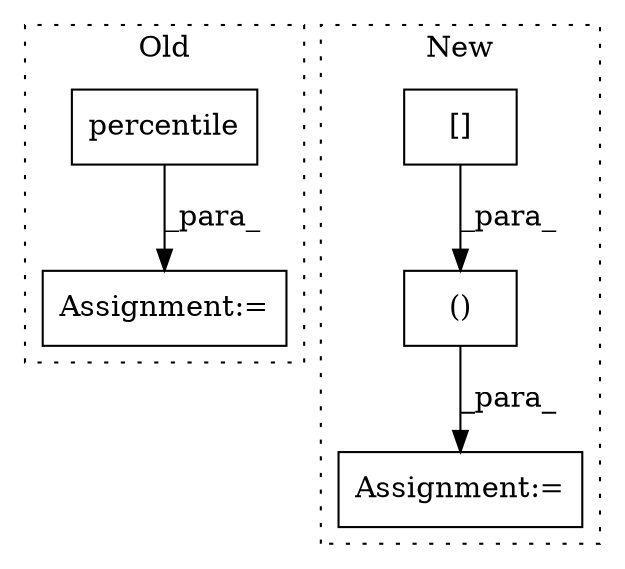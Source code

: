 digraph G {
subgraph cluster0 {
1 [label="percentile" a="32" s="2043,2146" l="11,1" shape="box"];
3 [label="Assignment:=" a="7" s="2178" l="1" shape="box"];
label = "Old";
style="dotted";
}
subgraph cluster1 {
2 [label="()" a="106" s="2166" l="58" shape="box"];
4 [label="[]" a="2" s="2166,2208" l="25,1" shape="box"];
5 [label="Assignment:=" a="7" s="2241" l="1" shape="box"];
label = "New";
style="dotted";
}
1 -> 3 [label="_para_"];
2 -> 5 [label="_para_"];
4 -> 2 [label="_para_"];
}